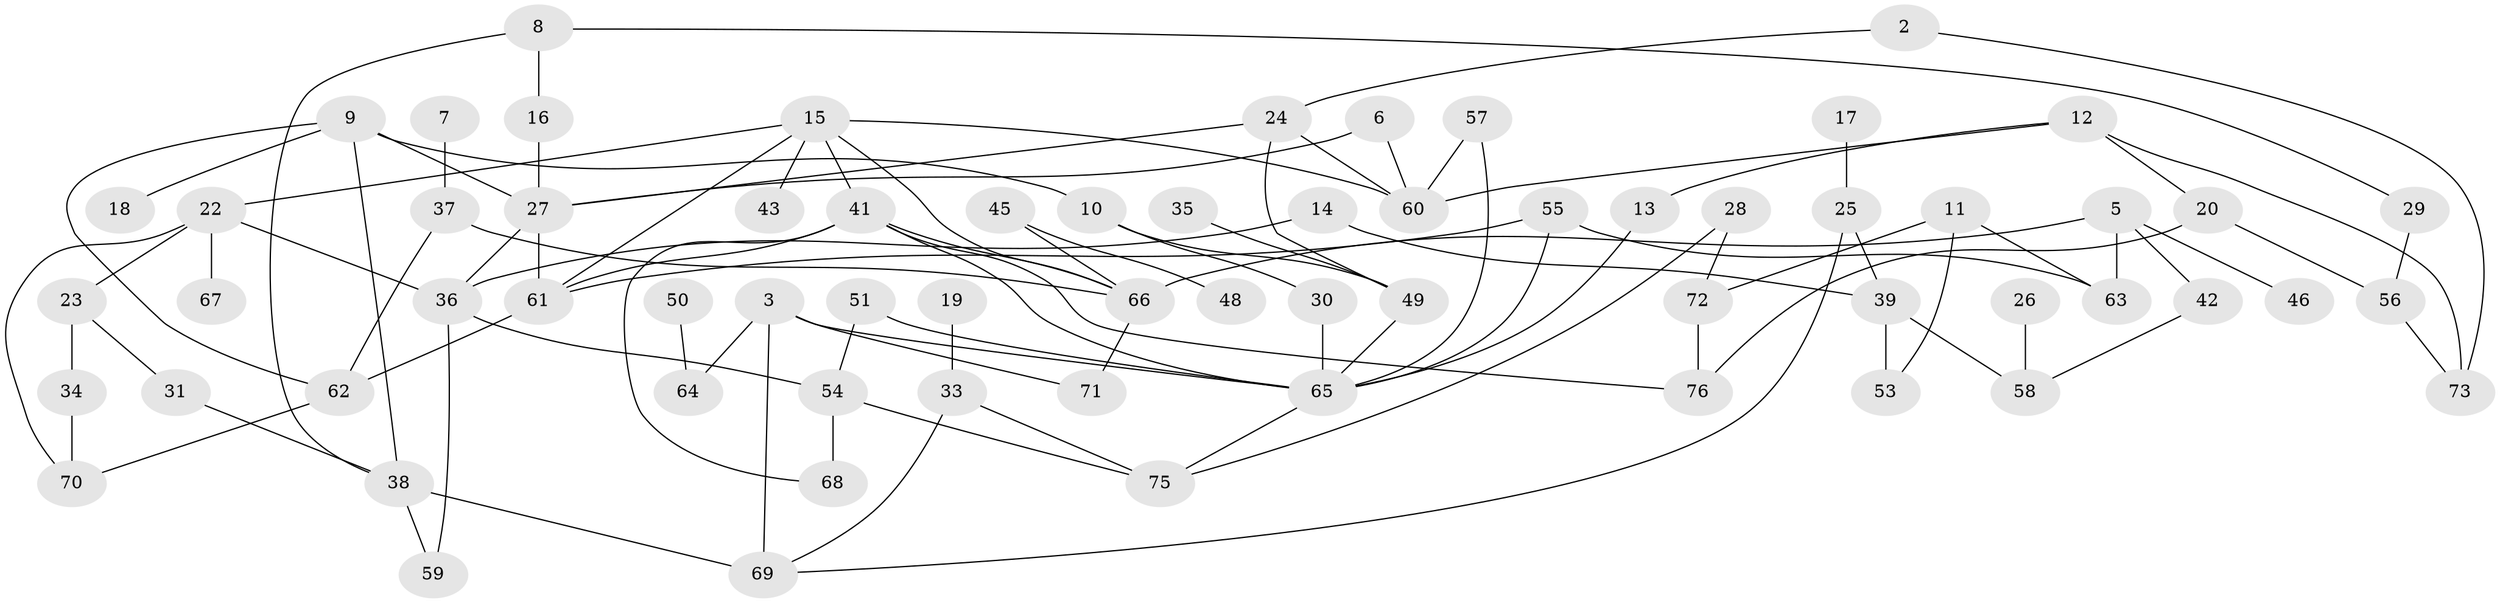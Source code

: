 // original degree distribution, {4: 0.12295081967213115, 3: 0.21311475409836064, 0: 0.05737704918032787, 1: 0.22950819672131148, 2: 0.2786885245901639, 7: 0.03278688524590164, 5: 0.04918032786885246, 6: 0.00819672131147541, 8: 0.00819672131147541}
// Generated by graph-tools (version 1.1) at 2025/35/03/04/25 23:35:58]
// undirected, 67 vertices, 100 edges
graph export_dot {
  node [color=gray90,style=filled];
  2;
  3;
  5;
  6;
  7;
  8;
  9;
  10;
  11;
  12;
  13;
  14;
  15;
  16;
  17;
  18;
  19;
  20;
  22;
  23;
  24;
  25;
  26;
  27;
  28;
  29;
  30;
  31;
  33;
  34;
  35;
  36;
  37;
  38;
  39;
  41;
  42;
  43;
  45;
  46;
  48;
  49;
  50;
  51;
  53;
  54;
  55;
  56;
  57;
  58;
  59;
  60;
  61;
  62;
  63;
  64;
  65;
  66;
  67;
  68;
  69;
  70;
  71;
  72;
  73;
  75;
  76;
  2 -- 24 [weight=1.0];
  2 -- 73 [weight=1.0];
  3 -- 64 [weight=1.0];
  3 -- 65 [weight=1.0];
  3 -- 69 [weight=1.0];
  3 -- 71 [weight=1.0];
  5 -- 42 [weight=1.0];
  5 -- 46 [weight=1.0];
  5 -- 63 [weight=1.0];
  5 -- 66 [weight=1.0];
  6 -- 27 [weight=1.0];
  6 -- 60 [weight=1.0];
  7 -- 37 [weight=1.0];
  8 -- 16 [weight=1.0];
  8 -- 29 [weight=1.0];
  8 -- 38 [weight=1.0];
  9 -- 10 [weight=1.0];
  9 -- 18 [weight=1.0];
  9 -- 27 [weight=1.0];
  9 -- 38 [weight=1.0];
  9 -- 62 [weight=1.0];
  10 -- 30 [weight=1.0];
  10 -- 49 [weight=1.0];
  11 -- 53 [weight=1.0];
  11 -- 63 [weight=1.0];
  11 -- 72 [weight=1.0];
  12 -- 13 [weight=1.0];
  12 -- 20 [weight=1.0];
  12 -- 60 [weight=1.0];
  12 -- 73 [weight=1.0];
  13 -- 65 [weight=1.0];
  14 -- 36 [weight=1.0];
  14 -- 39 [weight=1.0];
  15 -- 22 [weight=1.0];
  15 -- 41 [weight=1.0];
  15 -- 43 [weight=1.0];
  15 -- 60 [weight=1.0];
  15 -- 61 [weight=1.0];
  15 -- 66 [weight=1.0];
  16 -- 27 [weight=1.0];
  17 -- 25 [weight=1.0];
  19 -- 33 [weight=1.0];
  20 -- 56 [weight=1.0];
  20 -- 76 [weight=1.0];
  22 -- 23 [weight=1.0];
  22 -- 36 [weight=2.0];
  22 -- 67 [weight=1.0];
  22 -- 70 [weight=1.0];
  23 -- 31 [weight=1.0];
  23 -- 34 [weight=1.0];
  24 -- 27 [weight=1.0];
  24 -- 49 [weight=1.0];
  24 -- 60 [weight=1.0];
  25 -- 39 [weight=1.0];
  25 -- 69 [weight=1.0];
  26 -- 58 [weight=1.0];
  27 -- 36 [weight=1.0];
  27 -- 61 [weight=1.0];
  28 -- 72 [weight=1.0];
  28 -- 75 [weight=1.0];
  29 -- 56 [weight=2.0];
  30 -- 65 [weight=1.0];
  31 -- 38 [weight=1.0];
  33 -- 69 [weight=1.0];
  33 -- 75 [weight=1.0];
  34 -- 70 [weight=1.0];
  35 -- 49 [weight=1.0];
  36 -- 54 [weight=2.0];
  36 -- 59 [weight=1.0];
  37 -- 62 [weight=1.0];
  37 -- 66 [weight=1.0];
  38 -- 59 [weight=1.0];
  38 -- 69 [weight=2.0];
  39 -- 53 [weight=2.0];
  39 -- 58 [weight=1.0];
  41 -- 61 [weight=1.0];
  41 -- 65 [weight=1.0];
  41 -- 66 [weight=1.0];
  41 -- 68 [weight=1.0];
  41 -- 76 [weight=1.0];
  42 -- 58 [weight=1.0];
  45 -- 48 [weight=1.0];
  45 -- 66 [weight=2.0];
  49 -- 65 [weight=1.0];
  50 -- 64 [weight=1.0];
  51 -- 54 [weight=1.0];
  51 -- 65 [weight=1.0];
  54 -- 68 [weight=2.0];
  54 -- 75 [weight=1.0];
  55 -- 61 [weight=1.0];
  55 -- 63 [weight=1.0];
  55 -- 65 [weight=1.0];
  56 -- 73 [weight=1.0];
  57 -- 60 [weight=1.0];
  57 -- 65 [weight=1.0];
  61 -- 62 [weight=1.0];
  62 -- 70 [weight=1.0];
  65 -- 75 [weight=1.0];
  66 -- 71 [weight=1.0];
  72 -- 76 [weight=1.0];
}

